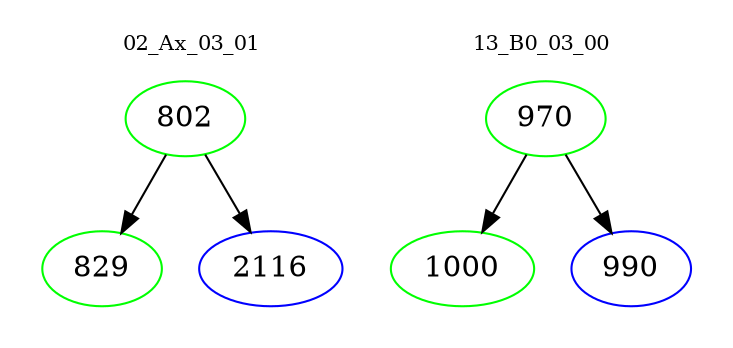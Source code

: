 digraph{
subgraph cluster_0 {
color = white
label = "02_Ax_03_01";
fontsize=10;
T0_802 [label="802", color="green"]
T0_802 -> T0_829 [color="black"]
T0_829 [label="829", color="green"]
T0_802 -> T0_2116 [color="black"]
T0_2116 [label="2116", color="blue"]
}
subgraph cluster_1 {
color = white
label = "13_B0_03_00";
fontsize=10;
T1_970 [label="970", color="green"]
T1_970 -> T1_1000 [color="black"]
T1_1000 [label="1000", color="green"]
T1_970 -> T1_990 [color="black"]
T1_990 [label="990", color="blue"]
}
}
